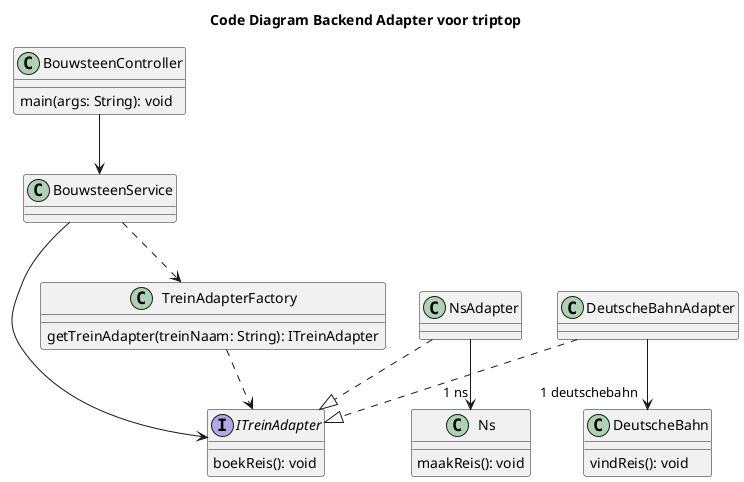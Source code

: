 @startuml
'https://plantuml.com/class-diagram
title Code Diagram Backend Adapter voor triptop

class BouwsteenController{
    main(args: String): void
}
class BouwsteenService{}
class TreinAdapterFactory
{
    getTreinAdapter(treinNaam: String): ITreinAdapter
}
class Ns
{
   maakReis(): void
}
class DeutscheBahn
{
   vindReis(): void
}
interface ITreinAdapter{
   boekReis(): void
}
class NsAdapter{

}
class DeutscheBahnAdapter{

}

BouwsteenController --> BouwsteenService
BouwsteenService --> ITreinAdapter
BouwsteenService ..> TreinAdapterFactory
NsAdapter..|> ITreinAdapter
DeutscheBahnAdapter ..|> ITreinAdapter
NsAdapter -->  "1 ns" Ns
DeutscheBahnAdapter --> "1 deutschebahn"DeutscheBahn
TreinAdapterFactory ..> ITreinAdapter
@enduml